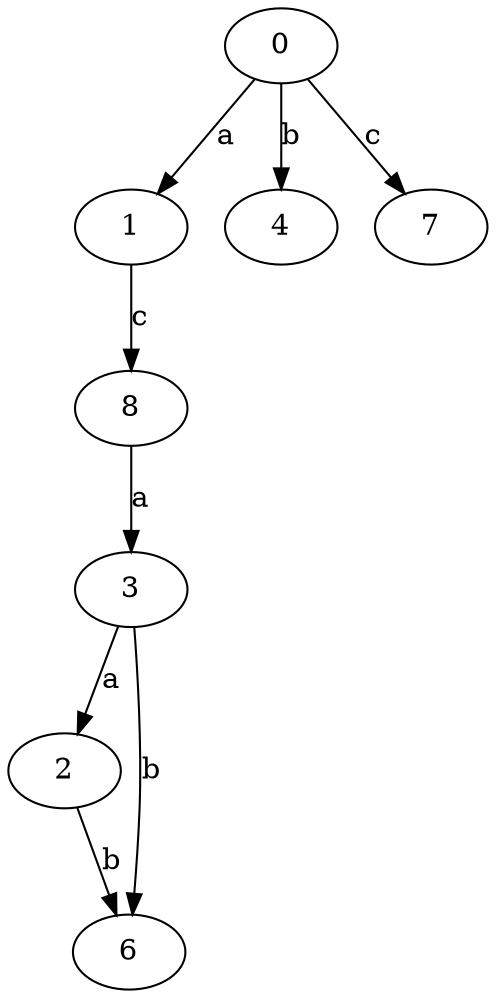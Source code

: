 strict digraph  {
0;
1;
2;
3;
4;
6;
7;
8;
0 -> 1  [label=a];
0 -> 4  [label=b];
0 -> 7  [label=c];
1 -> 8  [label=c];
2 -> 6  [label=b];
3 -> 2  [label=a];
3 -> 6  [label=b];
8 -> 3  [label=a];
}
